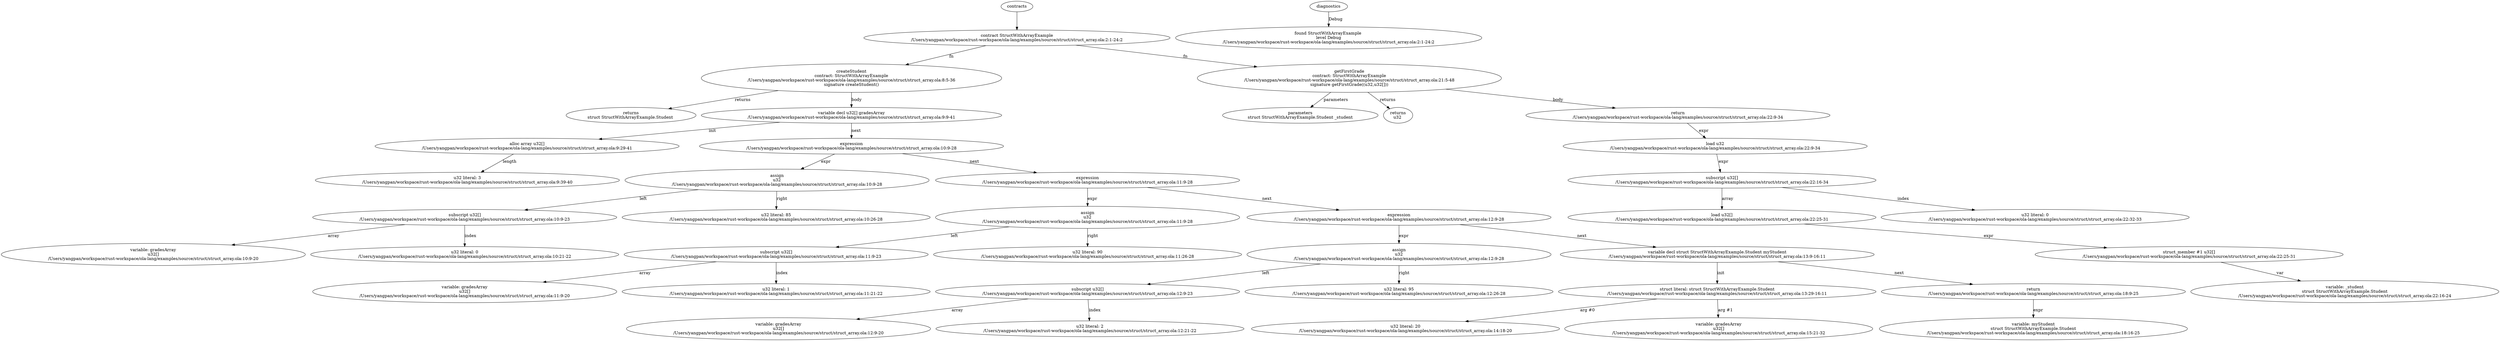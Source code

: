 strict digraph "/Users/yangpan/workspace/rust-workspace/ola-lang/examples/source/struct/struct_array.ola" {
	contract [label="contract StructWithArrayExample\n/Users/yangpan/workspace/rust-workspace/ola-lang/examples/source/struct/struct_array.ola:2:1-24:2"]
	createStudent [label="createStudent\ncontract: StructWithArrayExample\n/Users/yangpan/workspace/rust-workspace/ola-lang/examples/source/struct/struct_array.ola:8:5-36\nsignature createStudent()"]
	returns [label="returns\nstruct StructWithArrayExample.Student "]
	var_decl [label="variable decl u32[] gradesArray\n/Users/yangpan/workspace/rust-workspace/ola-lang/examples/source/struct/struct_array.ola:9:9-41"]
	alloc_array [label="alloc array u32[]\n/Users/yangpan/workspace/rust-workspace/ola-lang/examples/source/struct/struct_array.ola:9:29-41"]
	number_literal [label="u32 literal: 3\n/Users/yangpan/workspace/rust-workspace/ola-lang/examples/source/struct/struct_array.ola:9:39-40"]
	expr [label="expression\n/Users/yangpan/workspace/rust-workspace/ola-lang/examples/source/struct/struct_array.ola:10:9-28"]
	assign [label="assign\nu32\n/Users/yangpan/workspace/rust-workspace/ola-lang/examples/source/struct/struct_array.ola:10:9-28"]
	subscript [label="subscript u32[]\n/Users/yangpan/workspace/rust-workspace/ola-lang/examples/source/struct/struct_array.ola:10:9-23"]
	variable [label="variable: gradesArray\nu32[]\n/Users/yangpan/workspace/rust-workspace/ola-lang/examples/source/struct/struct_array.ola:10:9-20"]
	number_literal_11 [label="u32 literal: 0\n/Users/yangpan/workspace/rust-workspace/ola-lang/examples/source/struct/struct_array.ola:10:21-22"]
	number_literal_12 [label="u32 literal: 85\n/Users/yangpan/workspace/rust-workspace/ola-lang/examples/source/struct/struct_array.ola:10:26-28"]
	expr_13 [label="expression\n/Users/yangpan/workspace/rust-workspace/ola-lang/examples/source/struct/struct_array.ola:11:9-28"]
	assign_14 [label="assign\nu32\n/Users/yangpan/workspace/rust-workspace/ola-lang/examples/source/struct/struct_array.ola:11:9-28"]
	subscript_15 [label="subscript u32[]\n/Users/yangpan/workspace/rust-workspace/ola-lang/examples/source/struct/struct_array.ola:11:9-23"]
	variable_16 [label="variable: gradesArray\nu32[]\n/Users/yangpan/workspace/rust-workspace/ola-lang/examples/source/struct/struct_array.ola:11:9-20"]
	number_literal_17 [label="u32 literal: 1\n/Users/yangpan/workspace/rust-workspace/ola-lang/examples/source/struct/struct_array.ola:11:21-22"]
	number_literal_18 [label="u32 literal: 90\n/Users/yangpan/workspace/rust-workspace/ola-lang/examples/source/struct/struct_array.ola:11:26-28"]
	expr_19 [label="expression\n/Users/yangpan/workspace/rust-workspace/ola-lang/examples/source/struct/struct_array.ola:12:9-28"]
	assign_20 [label="assign\nu32\n/Users/yangpan/workspace/rust-workspace/ola-lang/examples/source/struct/struct_array.ola:12:9-28"]
	subscript_21 [label="subscript u32[]\n/Users/yangpan/workspace/rust-workspace/ola-lang/examples/source/struct/struct_array.ola:12:9-23"]
	variable_22 [label="variable: gradesArray\nu32[]\n/Users/yangpan/workspace/rust-workspace/ola-lang/examples/source/struct/struct_array.ola:12:9-20"]
	number_literal_23 [label="u32 literal: 2\n/Users/yangpan/workspace/rust-workspace/ola-lang/examples/source/struct/struct_array.ola:12:21-22"]
	number_literal_24 [label="u32 literal: 95\n/Users/yangpan/workspace/rust-workspace/ola-lang/examples/source/struct/struct_array.ola:12:26-28"]
	var_decl_25 [label="variable decl struct StructWithArrayExample.Student myStudent\n/Users/yangpan/workspace/rust-workspace/ola-lang/examples/source/struct/struct_array.ola:13:9-16:11"]
	struct_literal [label="struct literal: struct StructWithArrayExample.Student\n/Users/yangpan/workspace/rust-workspace/ola-lang/examples/source/struct/struct_array.ola:13:29-16:11"]
	number_literal_27 [label="u32 literal: 20\n/Users/yangpan/workspace/rust-workspace/ola-lang/examples/source/struct/struct_array.ola:14:18-20"]
	variable_28 [label="variable: gradesArray\nu32[]\n/Users/yangpan/workspace/rust-workspace/ola-lang/examples/source/struct/struct_array.ola:15:21-32"]
	return [label="return\n/Users/yangpan/workspace/rust-workspace/ola-lang/examples/source/struct/struct_array.ola:18:9-25"]
	variable_30 [label="variable: myStudent\nstruct StructWithArrayExample.Student\n/Users/yangpan/workspace/rust-workspace/ola-lang/examples/source/struct/struct_array.ola:18:16-25"]
	getFirstGrade [label="getFirstGrade\ncontract: StructWithArrayExample\n/Users/yangpan/workspace/rust-workspace/ola-lang/examples/source/struct/struct_array.ola:21:5-48\nsignature getFirstGrade((u32,u32[]))"]
	parameters [label="parameters\nstruct StructWithArrayExample.Student _student"]
	returns_33 [label="returns\nu32 "]
	return_34 [label="return\n/Users/yangpan/workspace/rust-workspace/ola-lang/examples/source/struct/struct_array.ola:22:9-34"]
	load [label="load u32\n/Users/yangpan/workspace/rust-workspace/ola-lang/examples/source/struct/struct_array.ola:22:9-34"]
	subscript_36 [label="subscript u32[]\n/Users/yangpan/workspace/rust-workspace/ola-lang/examples/source/struct/struct_array.ola:22:16-34"]
	load_37 [label="load u32[]\n/Users/yangpan/workspace/rust-workspace/ola-lang/examples/source/struct/struct_array.ola:22:25-31"]
	structmember [label="struct_member #1 u32[]\n/Users/yangpan/workspace/rust-workspace/ola-lang/examples/source/struct/struct_array.ola:22:25-31"]
	variable_39 [label="variable: _student\nstruct StructWithArrayExample.Student\n/Users/yangpan/workspace/rust-workspace/ola-lang/examples/source/struct/struct_array.ola:22:16-24"]
	number_literal_40 [label="u32 literal: 0\n/Users/yangpan/workspace/rust-workspace/ola-lang/examples/source/struct/struct_array.ola:22:32-33"]
	diagnostic [label="found StructWithArrayExample \nlevel Debug\n/Users/yangpan/workspace/rust-workspace/ola-lang/examples/source/struct/struct_array.ola:2:1-24:2"]
	contracts -> contract
	contract -> createStudent [label="fn"]
	createStudent -> returns [label="returns"]
	createStudent -> var_decl [label="body"]
	var_decl -> alloc_array [label="init"]
	alloc_array -> number_literal [label="length"]
	var_decl -> expr [label="next"]
	expr -> assign [label="expr"]
	assign -> subscript [label="left"]
	subscript -> variable [label="array"]
	subscript -> number_literal_11 [label="index"]
	assign -> number_literal_12 [label="right"]
	expr -> expr_13 [label="next"]
	expr_13 -> assign_14 [label="expr"]
	assign_14 -> subscript_15 [label="left"]
	subscript_15 -> variable_16 [label="array"]
	subscript_15 -> number_literal_17 [label="index"]
	assign_14 -> number_literal_18 [label="right"]
	expr_13 -> expr_19 [label="next"]
	expr_19 -> assign_20 [label="expr"]
	assign_20 -> subscript_21 [label="left"]
	subscript_21 -> variable_22 [label="array"]
	subscript_21 -> number_literal_23 [label="index"]
	assign_20 -> number_literal_24 [label="right"]
	expr_19 -> var_decl_25 [label="next"]
	var_decl_25 -> struct_literal [label="init"]
	struct_literal -> number_literal_27 [label="arg #0"]
	struct_literal -> variable_28 [label="arg #1"]
	var_decl_25 -> return [label="next"]
	return -> variable_30 [label="expr"]
	contract -> getFirstGrade [label="fn"]
	getFirstGrade -> parameters [label="parameters"]
	getFirstGrade -> returns_33 [label="returns"]
	getFirstGrade -> return_34 [label="body"]
	return_34 -> load [label="expr"]
	load -> subscript_36 [label="expr"]
	subscript_36 -> load_37 [label="array"]
	load_37 -> structmember [label="expr"]
	structmember -> variable_39 [label="var"]
	subscript_36 -> number_literal_40 [label="index"]
	diagnostics -> diagnostic [label="Debug"]
}
